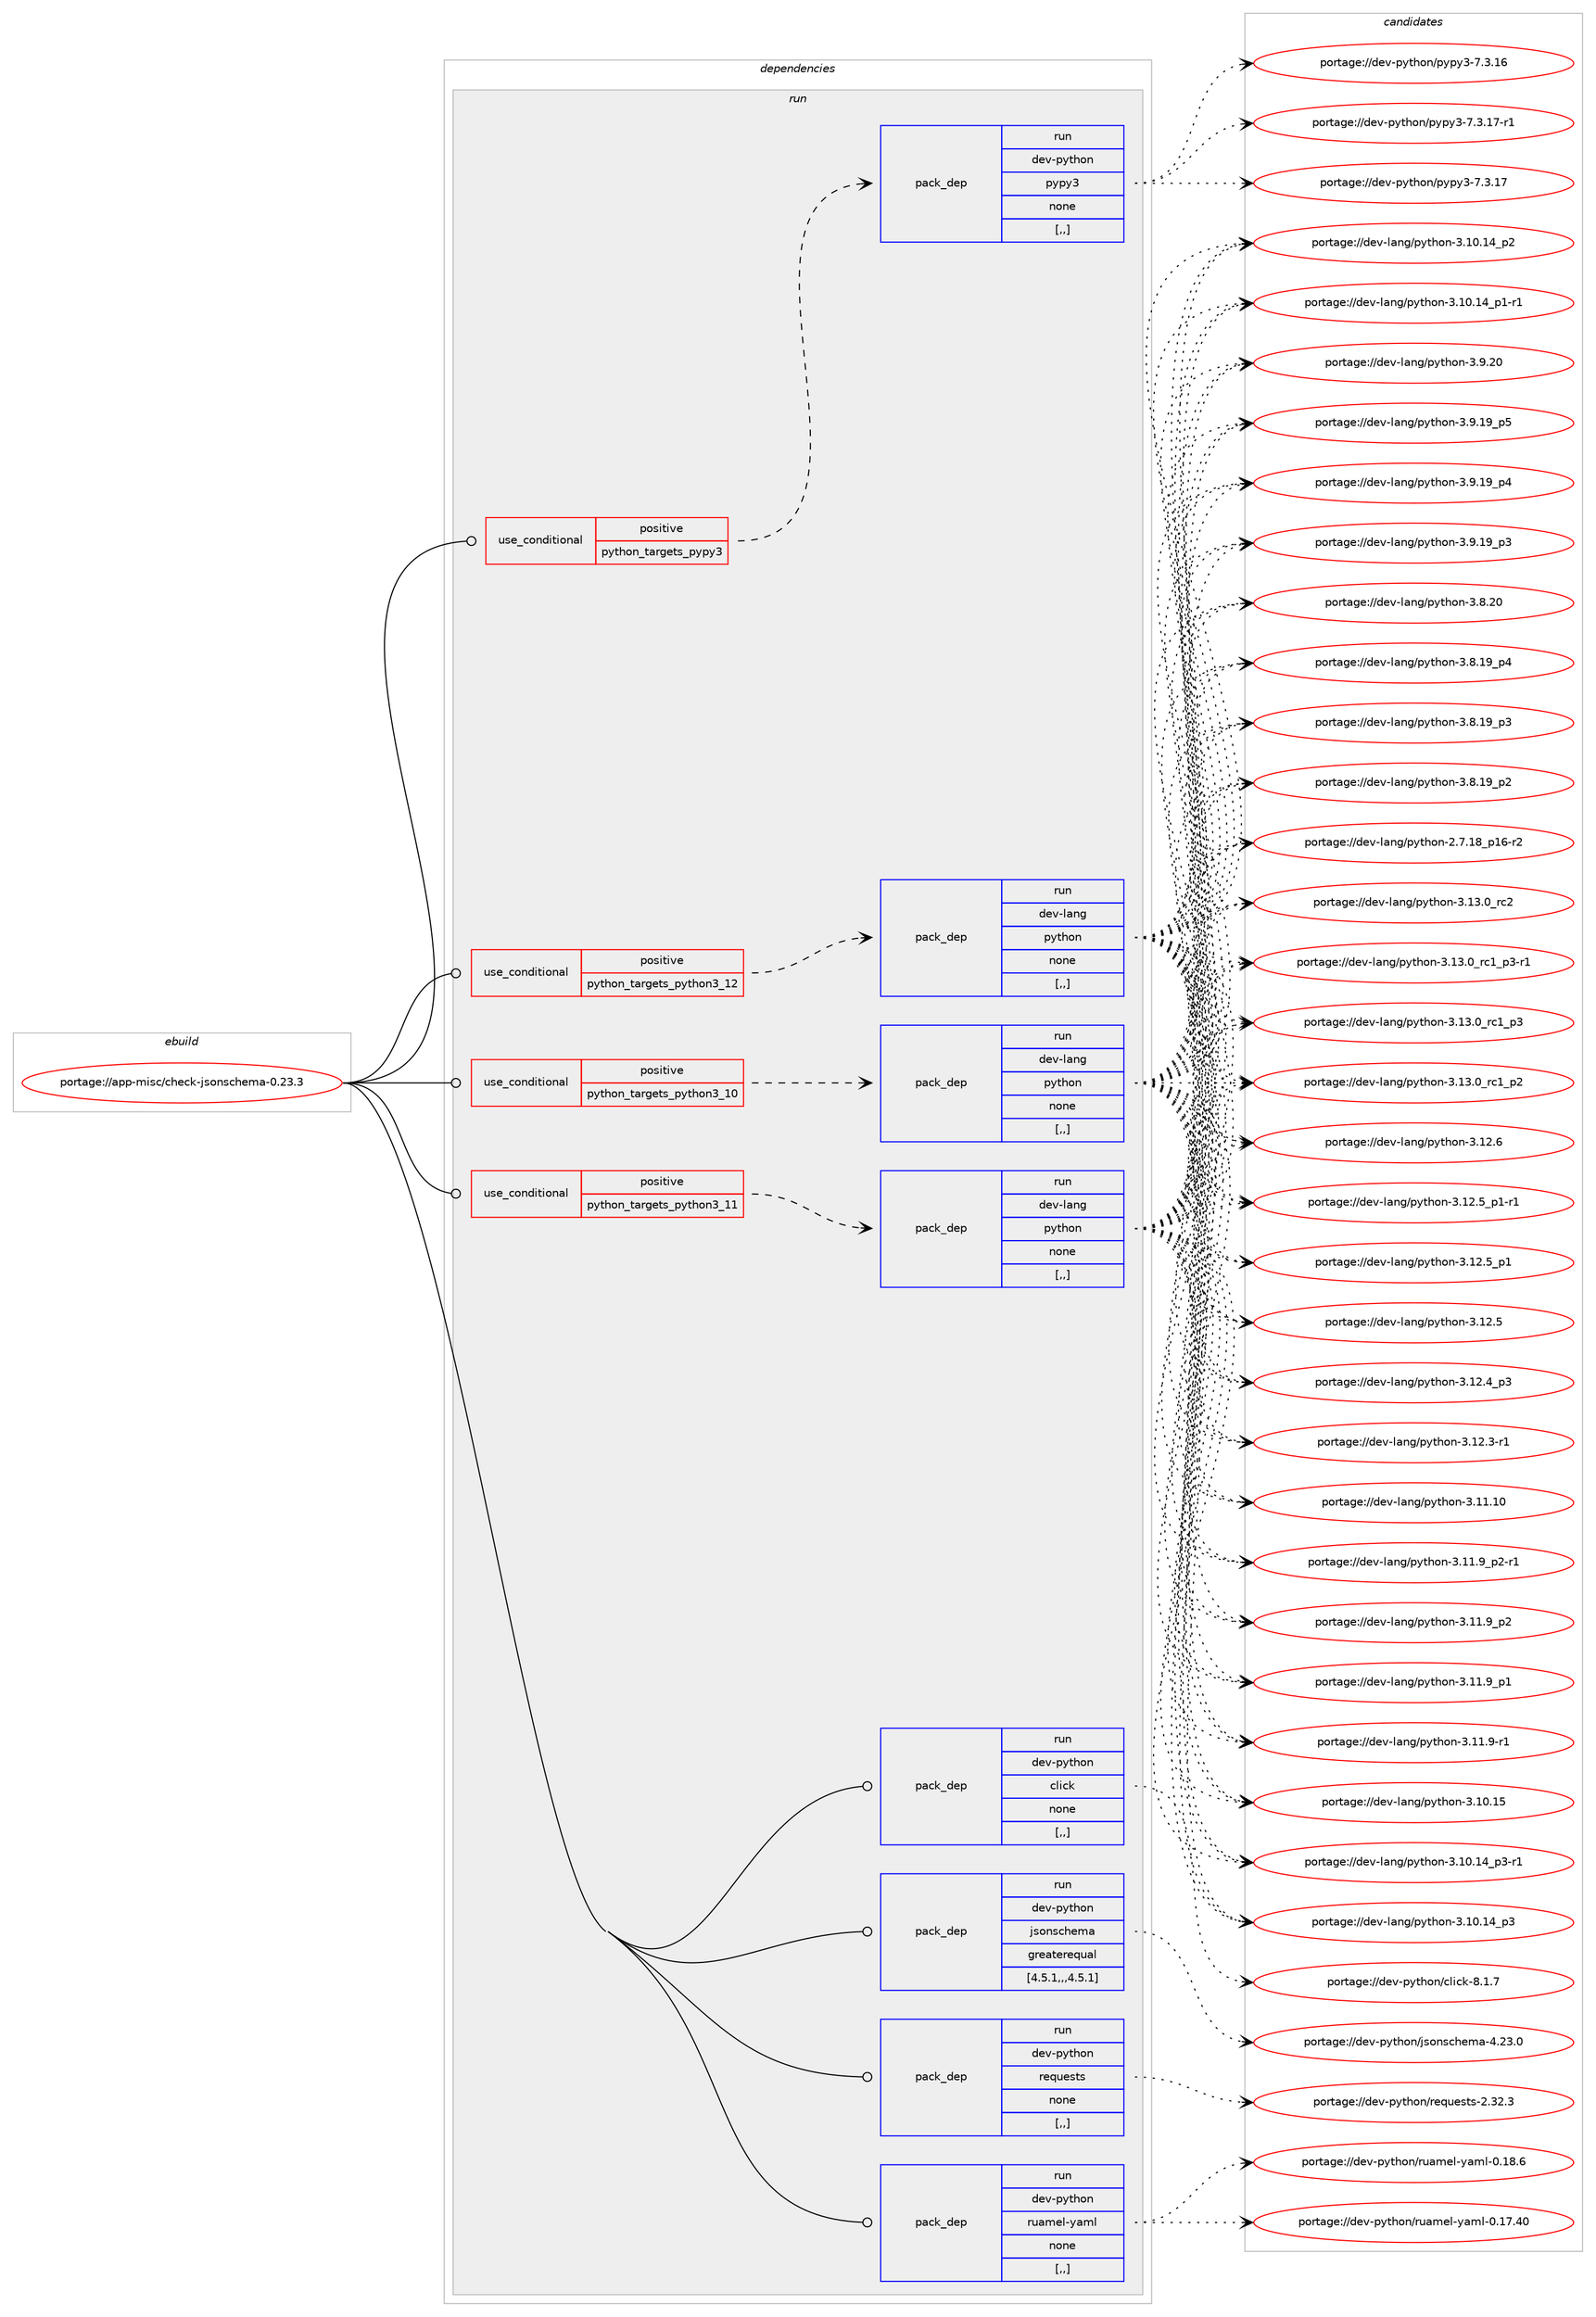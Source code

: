 digraph prolog {

# *************
# Graph options
# *************

newrank=true;
concentrate=true;
compound=true;
graph [rankdir=LR,fontname=Helvetica,fontsize=10,ranksep=1.5];#, ranksep=2.5, nodesep=0.2];
edge  [arrowhead=vee];
node  [fontname=Helvetica,fontsize=10];

# **********
# The ebuild
# **********

subgraph cluster_leftcol {
color=gray;
label=<<i>ebuild</i>>;
id [label="portage://app-misc/check-jsonschema-0.23.3", color=red, width=4, href="../app-misc/check-jsonschema-0.23.3.svg"];
}

# ****************
# The dependencies
# ****************

subgraph cluster_midcol {
color=gray;
label=<<i>dependencies</i>>;
subgraph cluster_compile {
fillcolor="#eeeeee";
style=filled;
label=<<i>compile</i>>;
}
subgraph cluster_compileandrun {
fillcolor="#eeeeee";
style=filled;
label=<<i>compile and run</i>>;
}
subgraph cluster_run {
fillcolor="#eeeeee";
style=filled;
label=<<i>run</i>>;
subgraph cond141499 {
dependency533871 [label=<<TABLE BORDER="0" CELLBORDER="1" CELLSPACING="0" CELLPADDING="4"><TR><TD ROWSPAN="3" CELLPADDING="10">use_conditional</TD></TR><TR><TD>positive</TD></TR><TR><TD>python_targets_pypy3</TD></TR></TABLE>>, shape=none, color=red];
subgraph pack388383 {
dependency533872 [label=<<TABLE BORDER="0" CELLBORDER="1" CELLSPACING="0" CELLPADDING="4" WIDTH="220"><TR><TD ROWSPAN="6" CELLPADDING="30">pack_dep</TD></TR><TR><TD WIDTH="110">run</TD></TR><TR><TD>dev-python</TD></TR><TR><TD>pypy3</TD></TR><TR><TD>none</TD></TR><TR><TD>[,,]</TD></TR></TABLE>>, shape=none, color=blue];
}
dependency533871:e -> dependency533872:w [weight=20,style="dashed",arrowhead="vee"];
}
id:e -> dependency533871:w [weight=20,style="solid",arrowhead="odot"];
subgraph cond141500 {
dependency533873 [label=<<TABLE BORDER="0" CELLBORDER="1" CELLSPACING="0" CELLPADDING="4"><TR><TD ROWSPAN="3" CELLPADDING="10">use_conditional</TD></TR><TR><TD>positive</TD></TR><TR><TD>python_targets_python3_10</TD></TR></TABLE>>, shape=none, color=red];
subgraph pack388384 {
dependency533874 [label=<<TABLE BORDER="0" CELLBORDER="1" CELLSPACING="0" CELLPADDING="4" WIDTH="220"><TR><TD ROWSPAN="6" CELLPADDING="30">pack_dep</TD></TR><TR><TD WIDTH="110">run</TD></TR><TR><TD>dev-lang</TD></TR><TR><TD>python</TD></TR><TR><TD>none</TD></TR><TR><TD>[,,]</TD></TR></TABLE>>, shape=none, color=blue];
}
dependency533873:e -> dependency533874:w [weight=20,style="dashed",arrowhead="vee"];
}
id:e -> dependency533873:w [weight=20,style="solid",arrowhead="odot"];
subgraph cond141501 {
dependency533875 [label=<<TABLE BORDER="0" CELLBORDER="1" CELLSPACING="0" CELLPADDING="4"><TR><TD ROWSPAN="3" CELLPADDING="10">use_conditional</TD></TR><TR><TD>positive</TD></TR><TR><TD>python_targets_python3_11</TD></TR></TABLE>>, shape=none, color=red];
subgraph pack388385 {
dependency533876 [label=<<TABLE BORDER="0" CELLBORDER="1" CELLSPACING="0" CELLPADDING="4" WIDTH="220"><TR><TD ROWSPAN="6" CELLPADDING="30">pack_dep</TD></TR><TR><TD WIDTH="110">run</TD></TR><TR><TD>dev-lang</TD></TR><TR><TD>python</TD></TR><TR><TD>none</TD></TR><TR><TD>[,,]</TD></TR></TABLE>>, shape=none, color=blue];
}
dependency533875:e -> dependency533876:w [weight=20,style="dashed",arrowhead="vee"];
}
id:e -> dependency533875:w [weight=20,style="solid",arrowhead="odot"];
subgraph cond141502 {
dependency533877 [label=<<TABLE BORDER="0" CELLBORDER="1" CELLSPACING="0" CELLPADDING="4"><TR><TD ROWSPAN="3" CELLPADDING="10">use_conditional</TD></TR><TR><TD>positive</TD></TR><TR><TD>python_targets_python3_12</TD></TR></TABLE>>, shape=none, color=red];
subgraph pack388386 {
dependency533878 [label=<<TABLE BORDER="0" CELLBORDER="1" CELLSPACING="0" CELLPADDING="4" WIDTH="220"><TR><TD ROWSPAN="6" CELLPADDING="30">pack_dep</TD></TR><TR><TD WIDTH="110">run</TD></TR><TR><TD>dev-lang</TD></TR><TR><TD>python</TD></TR><TR><TD>none</TD></TR><TR><TD>[,,]</TD></TR></TABLE>>, shape=none, color=blue];
}
dependency533877:e -> dependency533878:w [weight=20,style="dashed",arrowhead="vee"];
}
id:e -> dependency533877:w [weight=20,style="solid",arrowhead="odot"];
subgraph pack388387 {
dependency533879 [label=<<TABLE BORDER="0" CELLBORDER="1" CELLSPACING="0" CELLPADDING="4" WIDTH="220"><TR><TD ROWSPAN="6" CELLPADDING="30">pack_dep</TD></TR><TR><TD WIDTH="110">run</TD></TR><TR><TD>dev-python</TD></TR><TR><TD>click</TD></TR><TR><TD>none</TD></TR><TR><TD>[,,]</TD></TR></TABLE>>, shape=none, color=blue];
}
id:e -> dependency533879:w [weight=20,style="solid",arrowhead="odot"];
subgraph pack388388 {
dependency533880 [label=<<TABLE BORDER="0" CELLBORDER="1" CELLSPACING="0" CELLPADDING="4" WIDTH="220"><TR><TD ROWSPAN="6" CELLPADDING="30">pack_dep</TD></TR><TR><TD WIDTH="110">run</TD></TR><TR><TD>dev-python</TD></TR><TR><TD>jsonschema</TD></TR><TR><TD>greaterequal</TD></TR><TR><TD>[4.5.1,,,4.5.1]</TD></TR></TABLE>>, shape=none, color=blue];
}
id:e -> dependency533880:w [weight=20,style="solid",arrowhead="odot"];
subgraph pack388389 {
dependency533881 [label=<<TABLE BORDER="0" CELLBORDER="1" CELLSPACING="0" CELLPADDING="4" WIDTH="220"><TR><TD ROWSPAN="6" CELLPADDING="30">pack_dep</TD></TR><TR><TD WIDTH="110">run</TD></TR><TR><TD>dev-python</TD></TR><TR><TD>requests</TD></TR><TR><TD>none</TD></TR><TR><TD>[,,]</TD></TR></TABLE>>, shape=none, color=blue];
}
id:e -> dependency533881:w [weight=20,style="solid",arrowhead="odot"];
subgraph pack388390 {
dependency533882 [label=<<TABLE BORDER="0" CELLBORDER="1" CELLSPACING="0" CELLPADDING="4" WIDTH="220"><TR><TD ROWSPAN="6" CELLPADDING="30">pack_dep</TD></TR><TR><TD WIDTH="110">run</TD></TR><TR><TD>dev-python</TD></TR><TR><TD>ruamel-yaml</TD></TR><TR><TD>none</TD></TR><TR><TD>[,,]</TD></TR></TABLE>>, shape=none, color=blue];
}
id:e -> dependency533882:w [weight=20,style="solid",arrowhead="odot"];
}
}

# **************
# The candidates
# **************

subgraph cluster_choices {
rank=same;
color=gray;
label=<<i>candidates</i>>;

subgraph choice388383 {
color=black;
nodesep=1;
choice100101118451121211161041111104711212111212151455546514649554511449 [label="portage://dev-python/pypy3-7.3.17-r1", color=red, width=4,href="../dev-python/pypy3-7.3.17-r1.svg"];
choice10010111845112121116104111110471121211121215145554651464955 [label="portage://dev-python/pypy3-7.3.17", color=red, width=4,href="../dev-python/pypy3-7.3.17.svg"];
choice10010111845112121116104111110471121211121215145554651464954 [label="portage://dev-python/pypy3-7.3.16", color=red, width=4,href="../dev-python/pypy3-7.3.16.svg"];
dependency533872:e -> choice100101118451121211161041111104711212111212151455546514649554511449:w [style=dotted,weight="100"];
dependency533872:e -> choice10010111845112121116104111110471121211121215145554651464955:w [style=dotted,weight="100"];
dependency533872:e -> choice10010111845112121116104111110471121211121215145554651464954:w [style=dotted,weight="100"];
}
subgraph choice388384 {
color=black;
nodesep=1;
choice10010111845108971101034711212111610411111045514649514648951149950 [label="portage://dev-lang/python-3.13.0_rc2", color=red, width=4,href="../dev-lang/python-3.13.0_rc2.svg"];
choice1001011184510897110103471121211161041111104551464951464895114994995112514511449 [label="portage://dev-lang/python-3.13.0_rc1_p3-r1", color=red, width=4,href="../dev-lang/python-3.13.0_rc1_p3-r1.svg"];
choice100101118451089711010347112121116104111110455146495146489511499499511251 [label="portage://dev-lang/python-3.13.0_rc1_p3", color=red, width=4,href="../dev-lang/python-3.13.0_rc1_p3.svg"];
choice100101118451089711010347112121116104111110455146495146489511499499511250 [label="portage://dev-lang/python-3.13.0_rc1_p2", color=red, width=4,href="../dev-lang/python-3.13.0_rc1_p2.svg"];
choice10010111845108971101034711212111610411111045514649504654 [label="portage://dev-lang/python-3.12.6", color=red, width=4,href="../dev-lang/python-3.12.6.svg"];
choice1001011184510897110103471121211161041111104551464950465395112494511449 [label="portage://dev-lang/python-3.12.5_p1-r1", color=red, width=4,href="../dev-lang/python-3.12.5_p1-r1.svg"];
choice100101118451089711010347112121116104111110455146495046539511249 [label="portage://dev-lang/python-3.12.5_p1", color=red, width=4,href="../dev-lang/python-3.12.5_p1.svg"];
choice10010111845108971101034711212111610411111045514649504653 [label="portage://dev-lang/python-3.12.5", color=red, width=4,href="../dev-lang/python-3.12.5.svg"];
choice100101118451089711010347112121116104111110455146495046529511251 [label="portage://dev-lang/python-3.12.4_p3", color=red, width=4,href="../dev-lang/python-3.12.4_p3.svg"];
choice100101118451089711010347112121116104111110455146495046514511449 [label="portage://dev-lang/python-3.12.3-r1", color=red, width=4,href="../dev-lang/python-3.12.3-r1.svg"];
choice1001011184510897110103471121211161041111104551464949464948 [label="portage://dev-lang/python-3.11.10", color=red, width=4,href="../dev-lang/python-3.11.10.svg"];
choice1001011184510897110103471121211161041111104551464949465795112504511449 [label="portage://dev-lang/python-3.11.9_p2-r1", color=red, width=4,href="../dev-lang/python-3.11.9_p2-r1.svg"];
choice100101118451089711010347112121116104111110455146494946579511250 [label="portage://dev-lang/python-3.11.9_p2", color=red, width=4,href="../dev-lang/python-3.11.9_p2.svg"];
choice100101118451089711010347112121116104111110455146494946579511249 [label="portage://dev-lang/python-3.11.9_p1", color=red, width=4,href="../dev-lang/python-3.11.9_p1.svg"];
choice100101118451089711010347112121116104111110455146494946574511449 [label="portage://dev-lang/python-3.11.9-r1", color=red, width=4,href="../dev-lang/python-3.11.9-r1.svg"];
choice1001011184510897110103471121211161041111104551464948464953 [label="portage://dev-lang/python-3.10.15", color=red, width=4,href="../dev-lang/python-3.10.15.svg"];
choice100101118451089711010347112121116104111110455146494846495295112514511449 [label="portage://dev-lang/python-3.10.14_p3-r1", color=red, width=4,href="../dev-lang/python-3.10.14_p3-r1.svg"];
choice10010111845108971101034711212111610411111045514649484649529511251 [label="portage://dev-lang/python-3.10.14_p3", color=red, width=4,href="../dev-lang/python-3.10.14_p3.svg"];
choice10010111845108971101034711212111610411111045514649484649529511250 [label="portage://dev-lang/python-3.10.14_p2", color=red, width=4,href="../dev-lang/python-3.10.14_p2.svg"];
choice100101118451089711010347112121116104111110455146494846495295112494511449 [label="portage://dev-lang/python-3.10.14_p1-r1", color=red, width=4,href="../dev-lang/python-3.10.14_p1-r1.svg"];
choice10010111845108971101034711212111610411111045514657465048 [label="portage://dev-lang/python-3.9.20", color=red, width=4,href="../dev-lang/python-3.9.20.svg"];
choice100101118451089711010347112121116104111110455146574649579511253 [label="portage://dev-lang/python-3.9.19_p5", color=red, width=4,href="../dev-lang/python-3.9.19_p5.svg"];
choice100101118451089711010347112121116104111110455146574649579511252 [label="portage://dev-lang/python-3.9.19_p4", color=red, width=4,href="../dev-lang/python-3.9.19_p4.svg"];
choice100101118451089711010347112121116104111110455146574649579511251 [label="portage://dev-lang/python-3.9.19_p3", color=red, width=4,href="../dev-lang/python-3.9.19_p3.svg"];
choice10010111845108971101034711212111610411111045514656465048 [label="portage://dev-lang/python-3.8.20", color=red, width=4,href="../dev-lang/python-3.8.20.svg"];
choice100101118451089711010347112121116104111110455146564649579511252 [label="portage://dev-lang/python-3.8.19_p4", color=red, width=4,href="../dev-lang/python-3.8.19_p4.svg"];
choice100101118451089711010347112121116104111110455146564649579511251 [label="portage://dev-lang/python-3.8.19_p3", color=red, width=4,href="../dev-lang/python-3.8.19_p3.svg"];
choice100101118451089711010347112121116104111110455146564649579511250 [label="portage://dev-lang/python-3.8.19_p2", color=red, width=4,href="../dev-lang/python-3.8.19_p2.svg"];
choice100101118451089711010347112121116104111110455046554649569511249544511450 [label="portage://dev-lang/python-2.7.18_p16-r2", color=red, width=4,href="../dev-lang/python-2.7.18_p16-r2.svg"];
dependency533874:e -> choice10010111845108971101034711212111610411111045514649514648951149950:w [style=dotted,weight="100"];
dependency533874:e -> choice1001011184510897110103471121211161041111104551464951464895114994995112514511449:w [style=dotted,weight="100"];
dependency533874:e -> choice100101118451089711010347112121116104111110455146495146489511499499511251:w [style=dotted,weight="100"];
dependency533874:e -> choice100101118451089711010347112121116104111110455146495146489511499499511250:w [style=dotted,weight="100"];
dependency533874:e -> choice10010111845108971101034711212111610411111045514649504654:w [style=dotted,weight="100"];
dependency533874:e -> choice1001011184510897110103471121211161041111104551464950465395112494511449:w [style=dotted,weight="100"];
dependency533874:e -> choice100101118451089711010347112121116104111110455146495046539511249:w [style=dotted,weight="100"];
dependency533874:e -> choice10010111845108971101034711212111610411111045514649504653:w [style=dotted,weight="100"];
dependency533874:e -> choice100101118451089711010347112121116104111110455146495046529511251:w [style=dotted,weight="100"];
dependency533874:e -> choice100101118451089711010347112121116104111110455146495046514511449:w [style=dotted,weight="100"];
dependency533874:e -> choice1001011184510897110103471121211161041111104551464949464948:w [style=dotted,weight="100"];
dependency533874:e -> choice1001011184510897110103471121211161041111104551464949465795112504511449:w [style=dotted,weight="100"];
dependency533874:e -> choice100101118451089711010347112121116104111110455146494946579511250:w [style=dotted,weight="100"];
dependency533874:e -> choice100101118451089711010347112121116104111110455146494946579511249:w [style=dotted,weight="100"];
dependency533874:e -> choice100101118451089711010347112121116104111110455146494946574511449:w [style=dotted,weight="100"];
dependency533874:e -> choice1001011184510897110103471121211161041111104551464948464953:w [style=dotted,weight="100"];
dependency533874:e -> choice100101118451089711010347112121116104111110455146494846495295112514511449:w [style=dotted,weight="100"];
dependency533874:e -> choice10010111845108971101034711212111610411111045514649484649529511251:w [style=dotted,weight="100"];
dependency533874:e -> choice10010111845108971101034711212111610411111045514649484649529511250:w [style=dotted,weight="100"];
dependency533874:e -> choice100101118451089711010347112121116104111110455146494846495295112494511449:w [style=dotted,weight="100"];
dependency533874:e -> choice10010111845108971101034711212111610411111045514657465048:w [style=dotted,weight="100"];
dependency533874:e -> choice100101118451089711010347112121116104111110455146574649579511253:w [style=dotted,weight="100"];
dependency533874:e -> choice100101118451089711010347112121116104111110455146574649579511252:w [style=dotted,weight="100"];
dependency533874:e -> choice100101118451089711010347112121116104111110455146574649579511251:w [style=dotted,weight="100"];
dependency533874:e -> choice10010111845108971101034711212111610411111045514656465048:w [style=dotted,weight="100"];
dependency533874:e -> choice100101118451089711010347112121116104111110455146564649579511252:w [style=dotted,weight="100"];
dependency533874:e -> choice100101118451089711010347112121116104111110455146564649579511251:w [style=dotted,weight="100"];
dependency533874:e -> choice100101118451089711010347112121116104111110455146564649579511250:w [style=dotted,weight="100"];
dependency533874:e -> choice100101118451089711010347112121116104111110455046554649569511249544511450:w [style=dotted,weight="100"];
}
subgraph choice388385 {
color=black;
nodesep=1;
choice10010111845108971101034711212111610411111045514649514648951149950 [label="portage://dev-lang/python-3.13.0_rc2", color=red, width=4,href="../dev-lang/python-3.13.0_rc2.svg"];
choice1001011184510897110103471121211161041111104551464951464895114994995112514511449 [label="portage://dev-lang/python-3.13.0_rc1_p3-r1", color=red, width=4,href="../dev-lang/python-3.13.0_rc1_p3-r1.svg"];
choice100101118451089711010347112121116104111110455146495146489511499499511251 [label="portage://dev-lang/python-3.13.0_rc1_p3", color=red, width=4,href="../dev-lang/python-3.13.0_rc1_p3.svg"];
choice100101118451089711010347112121116104111110455146495146489511499499511250 [label="portage://dev-lang/python-3.13.0_rc1_p2", color=red, width=4,href="../dev-lang/python-3.13.0_rc1_p2.svg"];
choice10010111845108971101034711212111610411111045514649504654 [label="portage://dev-lang/python-3.12.6", color=red, width=4,href="../dev-lang/python-3.12.6.svg"];
choice1001011184510897110103471121211161041111104551464950465395112494511449 [label="portage://dev-lang/python-3.12.5_p1-r1", color=red, width=4,href="../dev-lang/python-3.12.5_p1-r1.svg"];
choice100101118451089711010347112121116104111110455146495046539511249 [label="portage://dev-lang/python-3.12.5_p1", color=red, width=4,href="../dev-lang/python-3.12.5_p1.svg"];
choice10010111845108971101034711212111610411111045514649504653 [label="portage://dev-lang/python-3.12.5", color=red, width=4,href="../dev-lang/python-3.12.5.svg"];
choice100101118451089711010347112121116104111110455146495046529511251 [label="portage://dev-lang/python-3.12.4_p3", color=red, width=4,href="../dev-lang/python-3.12.4_p3.svg"];
choice100101118451089711010347112121116104111110455146495046514511449 [label="portage://dev-lang/python-3.12.3-r1", color=red, width=4,href="../dev-lang/python-3.12.3-r1.svg"];
choice1001011184510897110103471121211161041111104551464949464948 [label="portage://dev-lang/python-3.11.10", color=red, width=4,href="../dev-lang/python-3.11.10.svg"];
choice1001011184510897110103471121211161041111104551464949465795112504511449 [label="portage://dev-lang/python-3.11.9_p2-r1", color=red, width=4,href="../dev-lang/python-3.11.9_p2-r1.svg"];
choice100101118451089711010347112121116104111110455146494946579511250 [label="portage://dev-lang/python-3.11.9_p2", color=red, width=4,href="../dev-lang/python-3.11.9_p2.svg"];
choice100101118451089711010347112121116104111110455146494946579511249 [label="portage://dev-lang/python-3.11.9_p1", color=red, width=4,href="../dev-lang/python-3.11.9_p1.svg"];
choice100101118451089711010347112121116104111110455146494946574511449 [label="portage://dev-lang/python-3.11.9-r1", color=red, width=4,href="../dev-lang/python-3.11.9-r1.svg"];
choice1001011184510897110103471121211161041111104551464948464953 [label="portage://dev-lang/python-3.10.15", color=red, width=4,href="../dev-lang/python-3.10.15.svg"];
choice100101118451089711010347112121116104111110455146494846495295112514511449 [label="portage://dev-lang/python-3.10.14_p3-r1", color=red, width=4,href="../dev-lang/python-3.10.14_p3-r1.svg"];
choice10010111845108971101034711212111610411111045514649484649529511251 [label="portage://dev-lang/python-3.10.14_p3", color=red, width=4,href="../dev-lang/python-3.10.14_p3.svg"];
choice10010111845108971101034711212111610411111045514649484649529511250 [label="portage://dev-lang/python-3.10.14_p2", color=red, width=4,href="../dev-lang/python-3.10.14_p2.svg"];
choice100101118451089711010347112121116104111110455146494846495295112494511449 [label="portage://dev-lang/python-3.10.14_p1-r1", color=red, width=4,href="../dev-lang/python-3.10.14_p1-r1.svg"];
choice10010111845108971101034711212111610411111045514657465048 [label="portage://dev-lang/python-3.9.20", color=red, width=4,href="../dev-lang/python-3.9.20.svg"];
choice100101118451089711010347112121116104111110455146574649579511253 [label="portage://dev-lang/python-3.9.19_p5", color=red, width=4,href="../dev-lang/python-3.9.19_p5.svg"];
choice100101118451089711010347112121116104111110455146574649579511252 [label="portage://dev-lang/python-3.9.19_p4", color=red, width=4,href="../dev-lang/python-3.9.19_p4.svg"];
choice100101118451089711010347112121116104111110455146574649579511251 [label="portage://dev-lang/python-3.9.19_p3", color=red, width=4,href="../dev-lang/python-3.9.19_p3.svg"];
choice10010111845108971101034711212111610411111045514656465048 [label="portage://dev-lang/python-3.8.20", color=red, width=4,href="../dev-lang/python-3.8.20.svg"];
choice100101118451089711010347112121116104111110455146564649579511252 [label="portage://dev-lang/python-3.8.19_p4", color=red, width=4,href="../dev-lang/python-3.8.19_p4.svg"];
choice100101118451089711010347112121116104111110455146564649579511251 [label="portage://dev-lang/python-3.8.19_p3", color=red, width=4,href="../dev-lang/python-3.8.19_p3.svg"];
choice100101118451089711010347112121116104111110455146564649579511250 [label="portage://dev-lang/python-3.8.19_p2", color=red, width=4,href="../dev-lang/python-3.8.19_p2.svg"];
choice100101118451089711010347112121116104111110455046554649569511249544511450 [label="portage://dev-lang/python-2.7.18_p16-r2", color=red, width=4,href="../dev-lang/python-2.7.18_p16-r2.svg"];
dependency533876:e -> choice10010111845108971101034711212111610411111045514649514648951149950:w [style=dotted,weight="100"];
dependency533876:e -> choice1001011184510897110103471121211161041111104551464951464895114994995112514511449:w [style=dotted,weight="100"];
dependency533876:e -> choice100101118451089711010347112121116104111110455146495146489511499499511251:w [style=dotted,weight="100"];
dependency533876:e -> choice100101118451089711010347112121116104111110455146495146489511499499511250:w [style=dotted,weight="100"];
dependency533876:e -> choice10010111845108971101034711212111610411111045514649504654:w [style=dotted,weight="100"];
dependency533876:e -> choice1001011184510897110103471121211161041111104551464950465395112494511449:w [style=dotted,weight="100"];
dependency533876:e -> choice100101118451089711010347112121116104111110455146495046539511249:w [style=dotted,weight="100"];
dependency533876:e -> choice10010111845108971101034711212111610411111045514649504653:w [style=dotted,weight="100"];
dependency533876:e -> choice100101118451089711010347112121116104111110455146495046529511251:w [style=dotted,weight="100"];
dependency533876:e -> choice100101118451089711010347112121116104111110455146495046514511449:w [style=dotted,weight="100"];
dependency533876:e -> choice1001011184510897110103471121211161041111104551464949464948:w [style=dotted,weight="100"];
dependency533876:e -> choice1001011184510897110103471121211161041111104551464949465795112504511449:w [style=dotted,weight="100"];
dependency533876:e -> choice100101118451089711010347112121116104111110455146494946579511250:w [style=dotted,weight="100"];
dependency533876:e -> choice100101118451089711010347112121116104111110455146494946579511249:w [style=dotted,weight="100"];
dependency533876:e -> choice100101118451089711010347112121116104111110455146494946574511449:w [style=dotted,weight="100"];
dependency533876:e -> choice1001011184510897110103471121211161041111104551464948464953:w [style=dotted,weight="100"];
dependency533876:e -> choice100101118451089711010347112121116104111110455146494846495295112514511449:w [style=dotted,weight="100"];
dependency533876:e -> choice10010111845108971101034711212111610411111045514649484649529511251:w [style=dotted,weight="100"];
dependency533876:e -> choice10010111845108971101034711212111610411111045514649484649529511250:w [style=dotted,weight="100"];
dependency533876:e -> choice100101118451089711010347112121116104111110455146494846495295112494511449:w [style=dotted,weight="100"];
dependency533876:e -> choice10010111845108971101034711212111610411111045514657465048:w [style=dotted,weight="100"];
dependency533876:e -> choice100101118451089711010347112121116104111110455146574649579511253:w [style=dotted,weight="100"];
dependency533876:e -> choice100101118451089711010347112121116104111110455146574649579511252:w [style=dotted,weight="100"];
dependency533876:e -> choice100101118451089711010347112121116104111110455146574649579511251:w [style=dotted,weight="100"];
dependency533876:e -> choice10010111845108971101034711212111610411111045514656465048:w [style=dotted,weight="100"];
dependency533876:e -> choice100101118451089711010347112121116104111110455146564649579511252:w [style=dotted,weight="100"];
dependency533876:e -> choice100101118451089711010347112121116104111110455146564649579511251:w [style=dotted,weight="100"];
dependency533876:e -> choice100101118451089711010347112121116104111110455146564649579511250:w [style=dotted,weight="100"];
dependency533876:e -> choice100101118451089711010347112121116104111110455046554649569511249544511450:w [style=dotted,weight="100"];
}
subgraph choice388386 {
color=black;
nodesep=1;
choice10010111845108971101034711212111610411111045514649514648951149950 [label="portage://dev-lang/python-3.13.0_rc2", color=red, width=4,href="../dev-lang/python-3.13.0_rc2.svg"];
choice1001011184510897110103471121211161041111104551464951464895114994995112514511449 [label="portage://dev-lang/python-3.13.0_rc1_p3-r1", color=red, width=4,href="../dev-lang/python-3.13.0_rc1_p3-r1.svg"];
choice100101118451089711010347112121116104111110455146495146489511499499511251 [label="portage://dev-lang/python-3.13.0_rc1_p3", color=red, width=4,href="../dev-lang/python-3.13.0_rc1_p3.svg"];
choice100101118451089711010347112121116104111110455146495146489511499499511250 [label="portage://dev-lang/python-3.13.0_rc1_p2", color=red, width=4,href="../dev-lang/python-3.13.0_rc1_p2.svg"];
choice10010111845108971101034711212111610411111045514649504654 [label="portage://dev-lang/python-3.12.6", color=red, width=4,href="../dev-lang/python-3.12.6.svg"];
choice1001011184510897110103471121211161041111104551464950465395112494511449 [label="portage://dev-lang/python-3.12.5_p1-r1", color=red, width=4,href="../dev-lang/python-3.12.5_p1-r1.svg"];
choice100101118451089711010347112121116104111110455146495046539511249 [label="portage://dev-lang/python-3.12.5_p1", color=red, width=4,href="../dev-lang/python-3.12.5_p1.svg"];
choice10010111845108971101034711212111610411111045514649504653 [label="portage://dev-lang/python-3.12.5", color=red, width=4,href="../dev-lang/python-3.12.5.svg"];
choice100101118451089711010347112121116104111110455146495046529511251 [label="portage://dev-lang/python-3.12.4_p3", color=red, width=4,href="../dev-lang/python-3.12.4_p3.svg"];
choice100101118451089711010347112121116104111110455146495046514511449 [label="portage://dev-lang/python-3.12.3-r1", color=red, width=4,href="../dev-lang/python-3.12.3-r1.svg"];
choice1001011184510897110103471121211161041111104551464949464948 [label="portage://dev-lang/python-3.11.10", color=red, width=4,href="../dev-lang/python-3.11.10.svg"];
choice1001011184510897110103471121211161041111104551464949465795112504511449 [label="portage://dev-lang/python-3.11.9_p2-r1", color=red, width=4,href="../dev-lang/python-3.11.9_p2-r1.svg"];
choice100101118451089711010347112121116104111110455146494946579511250 [label="portage://dev-lang/python-3.11.9_p2", color=red, width=4,href="../dev-lang/python-3.11.9_p2.svg"];
choice100101118451089711010347112121116104111110455146494946579511249 [label="portage://dev-lang/python-3.11.9_p1", color=red, width=4,href="../dev-lang/python-3.11.9_p1.svg"];
choice100101118451089711010347112121116104111110455146494946574511449 [label="portage://dev-lang/python-3.11.9-r1", color=red, width=4,href="../dev-lang/python-3.11.9-r1.svg"];
choice1001011184510897110103471121211161041111104551464948464953 [label="portage://dev-lang/python-3.10.15", color=red, width=4,href="../dev-lang/python-3.10.15.svg"];
choice100101118451089711010347112121116104111110455146494846495295112514511449 [label="portage://dev-lang/python-3.10.14_p3-r1", color=red, width=4,href="../dev-lang/python-3.10.14_p3-r1.svg"];
choice10010111845108971101034711212111610411111045514649484649529511251 [label="portage://dev-lang/python-3.10.14_p3", color=red, width=4,href="../dev-lang/python-3.10.14_p3.svg"];
choice10010111845108971101034711212111610411111045514649484649529511250 [label="portage://dev-lang/python-3.10.14_p2", color=red, width=4,href="../dev-lang/python-3.10.14_p2.svg"];
choice100101118451089711010347112121116104111110455146494846495295112494511449 [label="portage://dev-lang/python-3.10.14_p1-r1", color=red, width=4,href="../dev-lang/python-3.10.14_p1-r1.svg"];
choice10010111845108971101034711212111610411111045514657465048 [label="portage://dev-lang/python-3.9.20", color=red, width=4,href="../dev-lang/python-3.9.20.svg"];
choice100101118451089711010347112121116104111110455146574649579511253 [label="portage://dev-lang/python-3.9.19_p5", color=red, width=4,href="../dev-lang/python-3.9.19_p5.svg"];
choice100101118451089711010347112121116104111110455146574649579511252 [label="portage://dev-lang/python-3.9.19_p4", color=red, width=4,href="../dev-lang/python-3.9.19_p4.svg"];
choice100101118451089711010347112121116104111110455146574649579511251 [label="portage://dev-lang/python-3.9.19_p3", color=red, width=4,href="../dev-lang/python-3.9.19_p3.svg"];
choice10010111845108971101034711212111610411111045514656465048 [label="portage://dev-lang/python-3.8.20", color=red, width=4,href="../dev-lang/python-3.8.20.svg"];
choice100101118451089711010347112121116104111110455146564649579511252 [label="portage://dev-lang/python-3.8.19_p4", color=red, width=4,href="../dev-lang/python-3.8.19_p4.svg"];
choice100101118451089711010347112121116104111110455146564649579511251 [label="portage://dev-lang/python-3.8.19_p3", color=red, width=4,href="../dev-lang/python-3.8.19_p3.svg"];
choice100101118451089711010347112121116104111110455146564649579511250 [label="portage://dev-lang/python-3.8.19_p2", color=red, width=4,href="../dev-lang/python-3.8.19_p2.svg"];
choice100101118451089711010347112121116104111110455046554649569511249544511450 [label="portage://dev-lang/python-2.7.18_p16-r2", color=red, width=4,href="../dev-lang/python-2.7.18_p16-r2.svg"];
dependency533878:e -> choice10010111845108971101034711212111610411111045514649514648951149950:w [style=dotted,weight="100"];
dependency533878:e -> choice1001011184510897110103471121211161041111104551464951464895114994995112514511449:w [style=dotted,weight="100"];
dependency533878:e -> choice100101118451089711010347112121116104111110455146495146489511499499511251:w [style=dotted,weight="100"];
dependency533878:e -> choice100101118451089711010347112121116104111110455146495146489511499499511250:w [style=dotted,weight="100"];
dependency533878:e -> choice10010111845108971101034711212111610411111045514649504654:w [style=dotted,weight="100"];
dependency533878:e -> choice1001011184510897110103471121211161041111104551464950465395112494511449:w [style=dotted,weight="100"];
dependency533878:e -> choice100101118451089711010347112121116104111110455146495046539511249:w [style=dotted,weight="100"];
dependency533878:e -> choice10010111845108971101034711212111610411111045514649504653:w [style=dotted,weight="100"];
dependency533878:e -> choice100101118451089711010347112121116104111110455146495046529511251:w [style=dotted,weight="100"];
dependency533878:e -> choice100101118451089711010347112121116104111110455146495046514511449:w [style=dotted,weight="100"];
dependency533878:e -> choice1001011184510897110103471121211161041111104551464949464948:w [style=dotted,weight="100"];
dependency533878:e -> choice1001011184510897110103471121211161041111104551464949465795112504511449:w [style=dotted,weight="100"];
dependency533878:e -> choice100101118451089711010347112121116104111110455146494946579511250:w [style=dotted,weight="100"];
dependency533878:e -> choice100101118451089711010347112121116104111110455146494946579511249:w [style=dotted,weight="100"];
dependency533878:e -> choice100101118451089711010347112121116104111110455146494946574511449:w [style=dotted,weight="100"];
dependency533878:e -> choice1001011184510897110103471121211161041111104551464948464953:w [style=dotted,weight="100"];
dependency533878:e -> choice100101118451089711010347112121116104111110455146494846495295112514511449:w [style=dotted,weight="100"];
dependency533878:e -> choice10010111845108971101034711212111610411111045514649484649529511251:w [style=dotted,weight="100"];
dependency533878:e -> choice10010111845108971101034711212111610411111045514649484649529511250:w [style=dotted,weight="100"];
dependency533878:e -> choice100101118451089711010347112121116104111110455146494846495295112494511449:w [style=dotted,weight="100"];
dependency533878:e -> choice10010111845108971101034711212111610411111045514657465048:w [style=dotted,weight="100"];
dependency533878:e -> choice100101118451089711010347112121116104111110455146574649579511253:w [style=dotted,weight="100"];
dependency533878:e -> choice100101118451089711010347112121116104111110455146574649579511252:w [style=dotted,weight="100"];
dependency533878:e -> choice100101118451089711010347112121116104111110455146574649579511251:w [style=dotted,weight="100"];
dependency533878:e -> choice10010111845108971101034711212111610411111045514656465048:w [style=dotted,weight="100"];
dependency533878:e -> choice100101118451089711010347112121116104111110455146564649579511252:w [style=dotted,weight="100"];
dependency533878:e -> choice100101118451089711010347112121116104111110455146564649579511251:w [style=dotted,weight="100"];
dependency533878:e -> choice100101118451089711010347112121116104111110455146564649579511250:w [style=dotted,weight="100"];
dependency533878:e -> choice100101118451089711010347112121116104111110455046554649569511249544511450:w [style=dotted,weight="100"];
}
subgraph choice388387 {
color=black;
nodesep=1;
choice10010111845112121116104111110479910810599107455646494655 [label="portage://dev-python/click-8.1.7", color=red, width=4,href="../dev-python/click-8.1.7.svg"];
dependency533879:e -> choice10010111845112121116104111110479910810599107455646494655:w [style=dotted,weight="100"];
}
subgraph choice388388 {
color=black;
nodesep=1;
choice1001011184511212111610411111047106115111110115991041011099745524650514648 [label="portage://dev-python/jsonschema-4.23.0", color=red, width=4,href="../dev-python/jsonschema-4.23.0.svg"];
dependency533880:e -> choice1001011184511212111610411111047106115111110115991041011099745524650514648:w [style=dotted,weight="100"];
}
subgraph choice388389 {
color=black;
nodesep=1;
choice100101118451121211161041111104711410111311710111511611545504651504651 [label="portage://dev-python/requests-2.32.3", color=red, width=4,href="../dev-python/requests-2.32.3.svg"];
dependency533881:e -> choice100101118451121211161041111104711410111311710111511611545504651504651:w [style=dotted,weight="100"];
}
subgraph choice388390 {
color=black;
nodesep=1;
choice100101118451121211161041111104711411797109101108451219710910845484649564654 [label="portage://dev-python/ruamel-yaml-0.18.6", color=red, width=4,href="../dev-python/ruamel-yaml-0.18.6.svg"];
choice10010111845112121116104111110471141179710910110845121971091084548464955465248 [label="portage://dev-python/ruamel-yaml-0.17.40", color=red, width=4,href="../dev-python/ruamel-yaml-0.17.40.svg"];
dependency533882:e -> choice100101118451121211161041111104711411797109101108451219710910845484649564654:w [style=dotted,weight="100"];
dependency533882:e -> choice10010111845112121116104111110471141179710910110845121971091084548464955465248:w [style=dotted,weight="100"];
}
}

}
